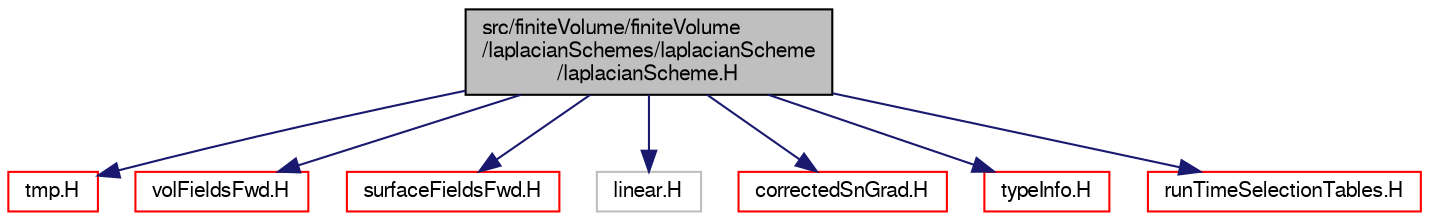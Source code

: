digraph "src/finiteVolume/finiteVolume/laplacianSchemes/laplacianScheme/laplacianScheme.H"
{
  bgcolor="transparent";
  edge [fontname="FreeSans",fontsize="10",labelfontname="FreeSans",labelfontsize="10"];
  node [fontname="FreeSans",fontsize="10",shape=record];
  Node0 [label="src/finiteVolume/finiteVolume\l/laplacianSchemes/laplacianScheme\l/laplacianScheme.H",height=0.2,width=0.4,color="black", fillcolor="grey75", style="filled", fontcolor="black"];
  Node0 -> Node1 [color="midnightblue",fontsize="10",style="solid",fontname="FreeSans"];
  Node1 [label="tmp.H",height=0.2,width=0.4,color="red",URL="$a11087.html"];
  Node0 -> Node42 [color="midnightblue",fontsize="10",style="solid",fontname="FreeSans"];
  Node42 [label="volFieldsFwd.H",height=0.2,width=0.4,color="red",URL="$a02753.html"];
  Node0 -> Node63 [color="midnightblue",fontsize="10",style="solid",fontname="FreeSans"];
  Node63 [label="surfaceFieldsFwd.H",height=0.2,width=0.4,color="red",URL="$a02738.html"];
  Node0 -> Node64 [color="midnightblue",fontsize="10",style="solid",fontname="FreeSans"];
  Node64 [label="linear.H",height=0.2,width=0.4,color="grey75"];
  Node0 -> Node65 [color="midnightblue",fontsize="10",style="solid",fontname="FreeSans"];
  Node65 [label="correctedSnGrad.H",height=0.2,width=0.4,color="red",URL="$a03212.html"];
  Node0 -> Node67 [color="midnightblue",fontsize="10",style="solid",fontname="FreeSans"];
  Node67 [label="typeInfo.H",height=0.2,width=0.4,color="red",URL="$a09341.html"];
  Node0 -> Node72 [color="midnightblue",fontsize="10",style="solid",fontname="FreeSans"];
  Node72 [label="runTimeSelectionTables.H",height=0.2,width=0.4,color="red",URL="$a09266.html",tooltip="Macros to ease declaration of run-time selection tables. "];
}
